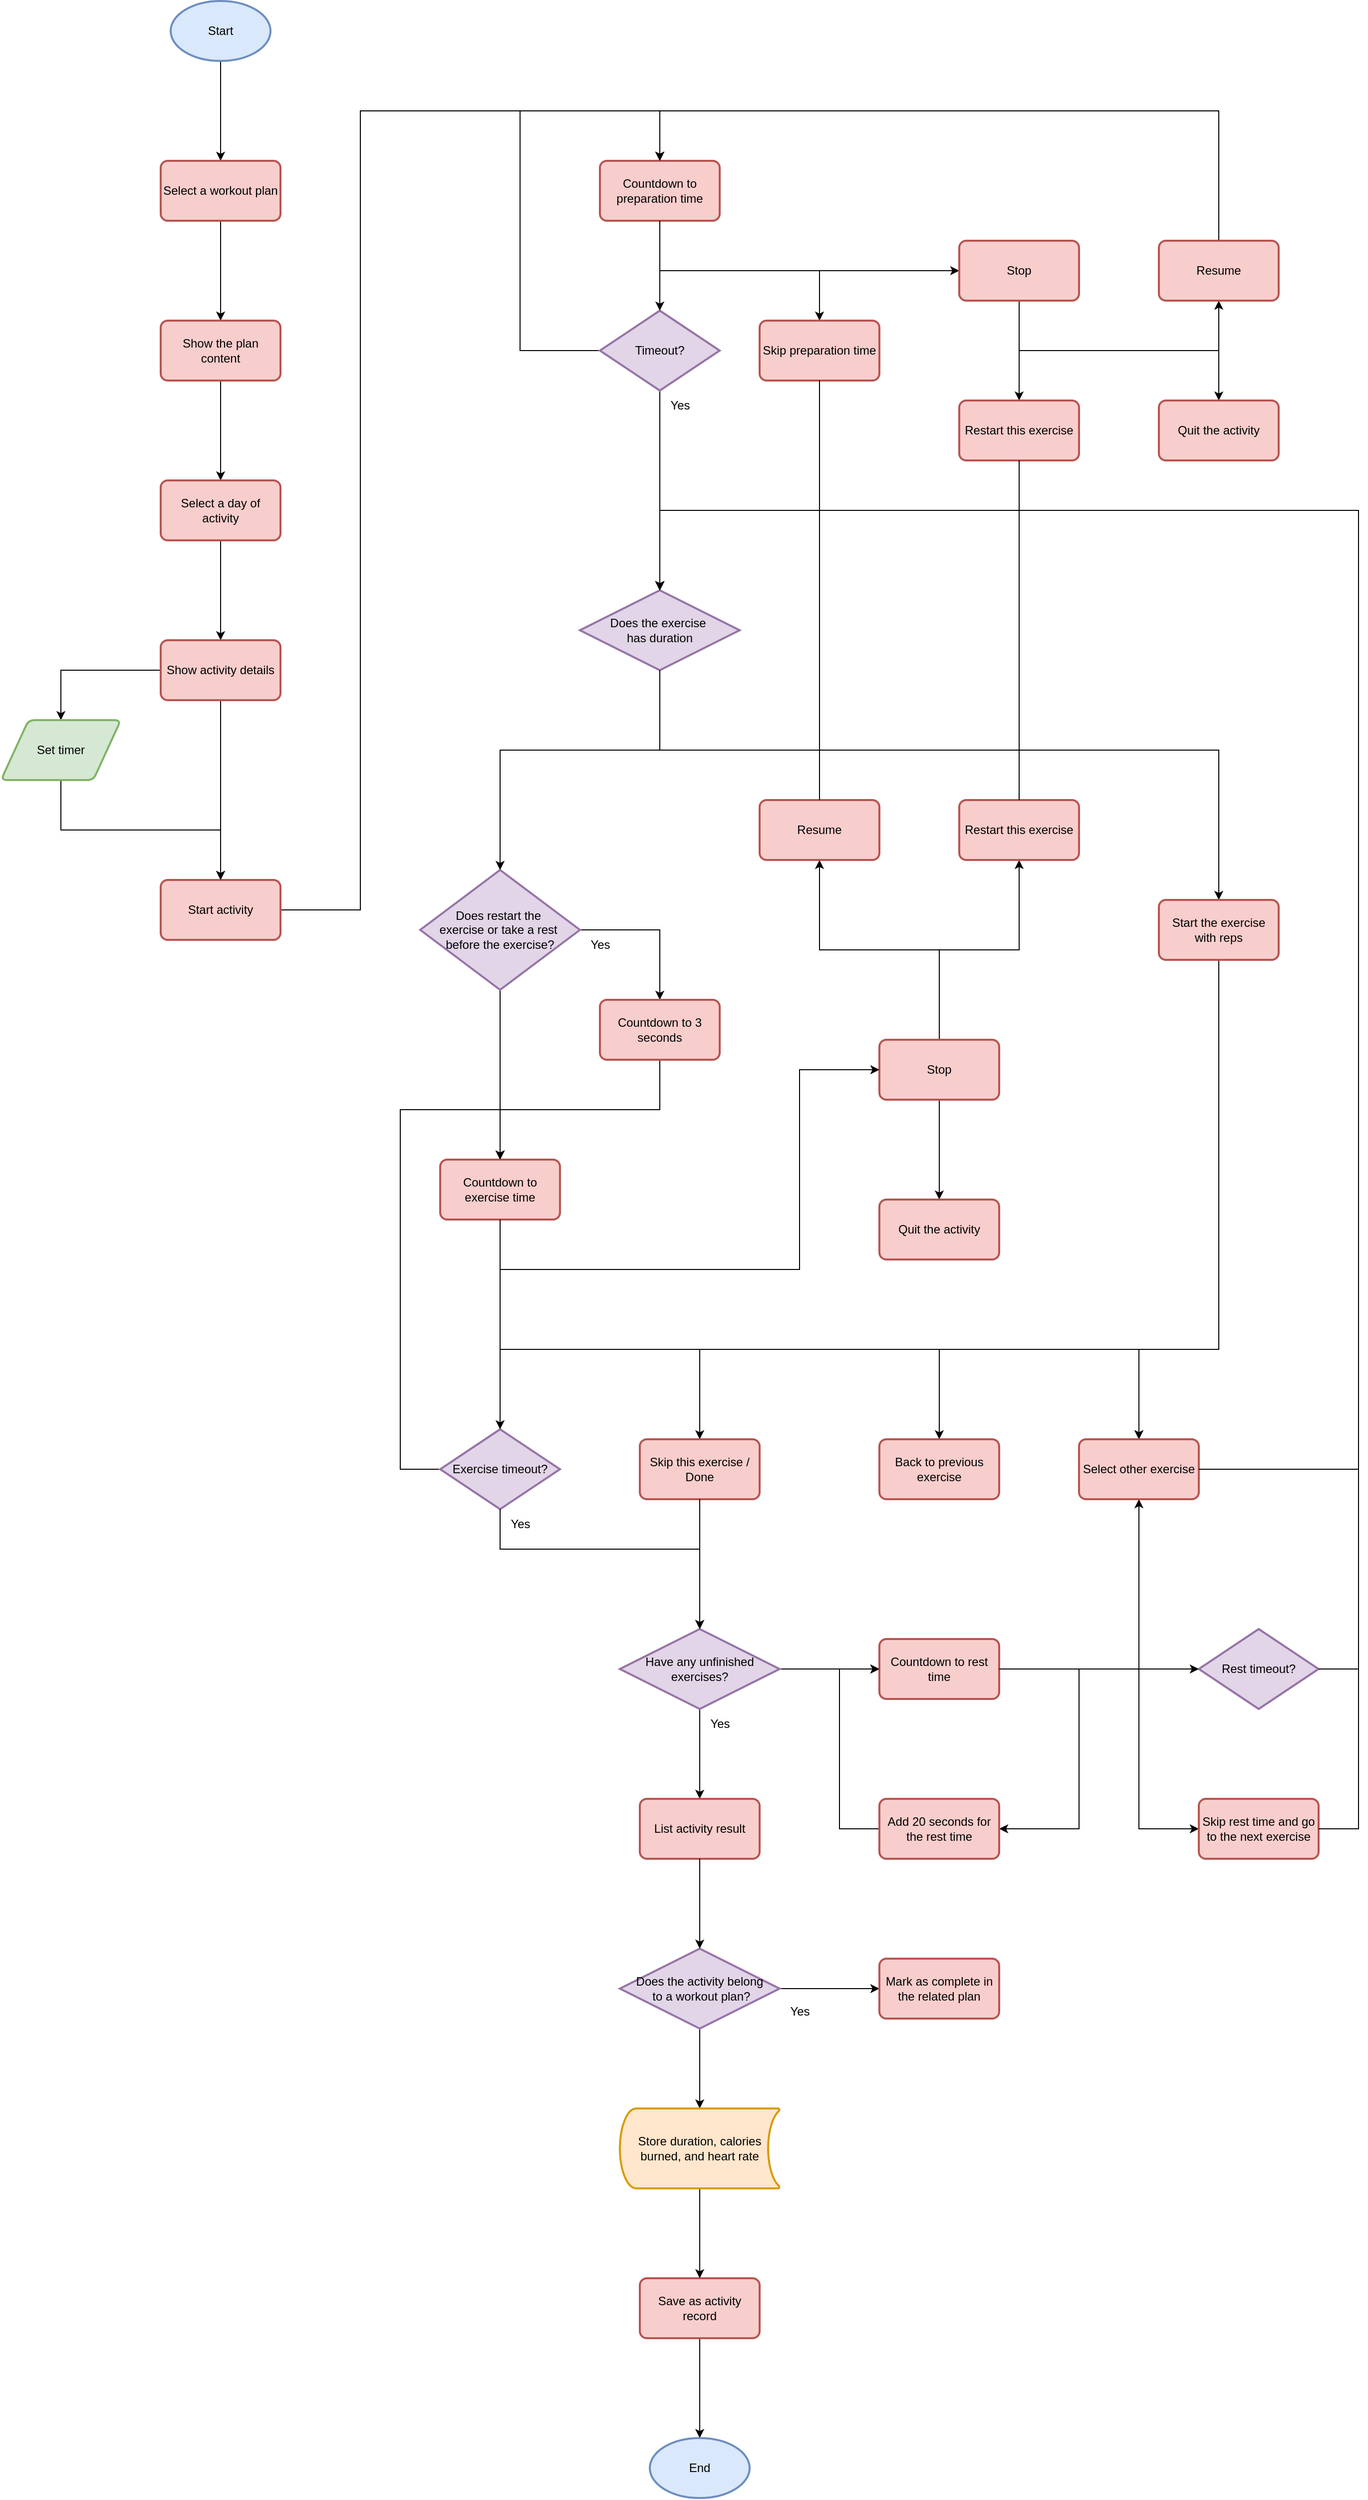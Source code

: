 <mxfile version="26.0.1">
  <diagram id="C5RBs43oDa-KdzZeNtuy" name="Page-1">
    <mxGraphModel dx="4123" dy="1143" grid="1" gridSize="10" guides="1" tooltips="1" connect="1" arrows="1" fold="1" page="0" pageScale="1" pageWidth="827" pageHeight="1169" math="0" shadow="0">
      <root>
        <mxCell id="WIyWlLk6GJQsqaUBKTNV-0" />
        <mxCell id="WIyWlLk6GJQsqaUBKTNV-1" parent="WIyWlLk6GJQsqaUBKTNV-0" />
        <mxCell id="zh9bbnJRR9H2DDXEDnUe-57" style="edgeStyle=orthogonalEdgeStyle;rounded=0;orthogonalLoop=1;jettySize=auto;html=1;entryX=0.5;entryY=0;entryDx=0;entryDy=0;" parent="WIyWlLk6GJQsqaUBKTNV-1" source="zh9bbnJRR9H2DDXEDnUe-1" target="zh9bbnJRR9H2DDXEDnUe-6" edge="1">
          <mxGeometry relative="1" as="geometry" />
        </mxCell>
        <mxCell id="zh9bbnJRR9H2DDXEDnUe-1" value="Start" style="strokeWidth=2;html=1;shape=mxgraph.flowchart.start_1;whiteSpace=wrap;fillColor=#dae8fc;strokeColor=#6c8ebf;" parent="WIyWlLk6GJQsqaUBKTNV-1" vertex="1">
          <mxGeometry x="-2270" y="-310" width="100" height="60" as="geometry" />
        </mxCell>
        <mxCell id="zh9bbnJRR9H2DDXEDnUe-58" style="edgeStyle=orthogonalEdgeStyle;rounded=0;orthogonalLoop=1;jettySize=auto;html=1;entryX=0.5;entryY=0;entryDx=0;entryDy=0;" parent="WIyWlLk6GJQsqaUBKTNV-1" source="zh9bbnJRR9H2DDXEDnUe-6" target="zh9bbnJRR9H2DDXEDnUe-7" edge="1">
          <mxGeometry relative="1" as="geometry" />
        </mxCell>
        <mxCell id="zh9bbnJRR9H2DDXEDnUe-6" value="Select a workout plan" style="rounded=1;whiteSpace=wrap;html=1;absoluteArcSize=1;arcSize=14;strokeWidth=2;fillColor=#f8cecc;strokeColor=#b85450;" parent="WIyWlLk6GJQsqaUBKTNV-1" vertex="1">
          <mxGeometry x="-2280" y="-150" width="120" height="60" as="geometry" />
        </mxCell>
        <mxCell id="zh9bbnJRR9H2DDXEDnUe-59" style="edgeStyle=orthogonalEdgeStyle;rounded=0;orthogonalLoop=1;jettySize=auto;html=1;entryX=0.5;entryY=0;entryDx=0;entryDy=0;" parent="WIyWlLk6GJQsqaUBKTNV-1" source="zh9bbnJRR9H2DDXEDnUe-7" target="zh9bbnJRR9H2DDXEDnUe-8" edge="1">
          <mxGeometry relative="1" as="geometry" />
        </mxCell>
        <mxCell id="zh9bbnJRR9H2DDXEDnUe-7" value="Show the plan content" style="rounded=1;whiteSpace=wrap;html=1;absoluteArcSize=1;arcSize=14;strokeWidth=2;fillColor=#f8cecc;strokeColor=#b85450;" parent="WIyWlLk6GJQsqaUBKTNV-1" vertex="1">
          <mxGeometry x="-2280" y="10" width="120" height="60" as="geometry" />
        </mxCell>
        <mxCell id="zh9bbnJRR9H2DDXEDnUe-60" style="edgeStyle=orthogonalEdgeStyle;rounded=0;orthogonalLoop=1;jettySize=auto;html=1;entryX=0.5;entryY=0;entryDx=0;entryDy=0;" parent="WIyWlLk6GJQsqaUBKTNV-1" source="zh9bbnJRR9H2DDXEDnUe-8" target="zh9bbnJRR9H2DDXEDnUe-12" edge="1">
          <mxGeometry relative="1" as="geometry" />
        </mxCell>
        <mxCell id="zh9bbnJRR9H2DDXEDnUe-8" value="Select a day of activity" style="rounded=1;whiteSpace=wrap;html=1;absoluteArcSize=1;arcSize=14;strokeWidth=2;fillColor=#f8cecc;strokeColor=#b85450;" parent="WIyWlLk6GJQsqaUBKTNV-1" vertex="1">
          <mxGeometry x="-2280" y="170" width="120" height="60" as="geometry" />
        </mxCell>
        <mxCell id="zh9bbnJRR9H2DDXEDnUe-63" style="edgeStyle=orthogonalEdgeStyle;rounded=0;orthogonalLoop=1;jettySize=auto;html=1;entryX=0.5;entryY=0;entryDx=0;entryDy=0;" parent="WIyWlLk6GJQsqaUBKTNV-1" source="zh9bbnJRR9H2DDXEDnUe-12" target="zh9bbnJRR9H2DDXEDnUe-15" edge="1">
          <mxGeometry relative="1" as="geometry" />
        </mxCell>
        <mxCell id="zh9bbnJRR9H2DDXEDnUe-64" style="edgeStyle=orthogonalEdgeStyle;rounded=0;orthogonalLoop=1;jettySize=auto;html=1;entryX=0.5;entryY=0;entryDx=0;entryDy=0;" parent="WIyWlLk6GJQsqaUBKTNV-1" source="zh9bbnJRR9H2DDXEDnUe-12" target="zh9bbnJRR9H2DDXEDnUe-17" edge="1">
          <mxGeometry relative="1" as="geometry" />
        </mxCell>
        <mxCell id="zh9bbnJRR9H2DDXEDnUe-12" value="Show activity details" style="rounded=1;whiteSpace=wrap;html=1;absoluteArcSize=1;arcSize=14;strokeWidth=2;fillColor=#f8cecc;strokeColor=#b85450;" parent="WIyWlLk6GJQsqaUBKTNV-1" vertex="1">
          <mxGeometry x="-2280" y="330" width="120" height="60" as="geometry" />
        </mxCell>
        <mxCell id="zh9bbnJRR9H2DDXEDnUe-125" style="edgeStyle=orthogonalEdgeStyle;rounded=0;orthogonalLoop=1;jettySize=auto;html=1;entryX=0.5;entryY=0;entryDx=0;entryDy=0;" parent="WIyWlLk6GJQsqaUBKTNV-1" source="zh9bbnJRR9H2DDXEDnUe-15" target="zh9bbnJRR9H2DDXEDnUe-16" edge="1">
          <mxGeometry relative="1" as="geometry">
            <Array as="points">
              <mxPoint x="-2080" y="600" />
              <mxPoint x="-2080" y="-200" />
              <mxPoint x="-1780" y="-200" />
            </Array>
          </mxGeometry>
        </mxCell>
        <mxCell id="zh9bbnJRR9H2DDXEDnUe-15" value="Start activity" style="rounded=1;whiteSpace=wrap;html=1;absoluteArcSize=1;arcSize=14;strokeWidth=2;fillColor=#f8cecc;strokeColor=#b85450;" parent="WIyWlLk6GJQsqaUBKTNV-1" vertex="1">
          <mxGeometry x="-2280" y="570" width="120" height="60" as="geometry" />
        </mxCell>
        <mxCell id="zh9bbnJRR9H2DDXEDnUe-50" style="edgeStyle=orthogonalEdgeStyle;rounded=0;orthogonalLoop=1;jettySize=auto;html=1;entryX=0.5;entryY=0;entryDx=0;entryDy=0;" parent="WIyWlLk6GJQsqaUBKTNV-1" source="zh9bbnJRR9H2DDXEDnUe-16" target="zh9bbnJRR9H2DDXEDnUe-21" edge="1">
          <mxGeometry relative="1" as="geometry">
            <Array as="points">
              <mxPoint x="-1780" y="-40" />
              <mxPoint x="-1620" y="-40" />
            </Array>
          </mxGeometry>
        </mxCell>
        <mxCell id="zh9bbnJRR9H2DDXEDnUe-119" style="edgeStyle=orthogonalEdgeStyle;rounded=0;orthogonalLoop=1;jettySize=auto;html=1;entryX=0;entryY=0.5;entryDx=0;entryDy=0;" parent="WIyWlLk6GJQsqaUBKTNV-1" source="zh9bbnJRR9H2DDXEDnUe-16" target="zh9bbnJRR9H2DDXEDnUe-115" edge="1">
          <mxGeometry relative="1" as="geometry">
            <Array as="points">
              <mxPoint x="-1780" y="-40" />
            </Array>
          </mxGeometry>
        </mxCell>
        <mxCell id="zh9bbnJRR9H2DDXEDnUe-16" value="Countdown to preparation time" style="rounded=1;whiteSpace=wrap;html=1;absoluteArcSize=1;arcSize=14;strokeWidth=2;fillColor=#f8cecc;strokeColor=#b85450;" parent="WIyWlLk6GJQsqaUBKTNV-1" vertex="1">
          <mxGeometry x="-1840" y="-150" width="120" height="60" as="geometry" />
        </mxCell>
        <mxCell id="zh9bbnJRR9H2DDXEDnUe-66" style="edgeStyle=orthogonalEdgeStyle;rounded=0;orthogonalLoop=1;jettySize=auto;html=1;entryX=0.5;entryY=0;entryDx=0;entryDy=0;" parent="WIyWlLk6GJQsqaUBKTNV-1" source="zh9bbnJRR9H2DDXEDnUe-17" target="zh9bbnJRR9H2DDXEDnUe-15" edge="1">
          <mxGeometry relative="1" as="geometry">
            <Array as="points">
              <mxPoint x="-2380" y="520" />
              <mxPoint x="-2220" y="520" />
            </Array>
          </mxGeometry>
        </mxCell>
        <mxCell id="zh9bbnJRR9H2DDXEDnUe-17" value="Set timer" style="shape=parallelogram;html=1;strokeWidth=2;perimeter=parallelogramPerimeter;whiteSpace=wrap;rounded=1;arcSize=12;size=0.23;fillColor=#d5e8d4;strokeColor=#82b366;" parent="WIyWlLk6GJQsqaUBKTNV-1" vertex="1">
          <mxGeometry x="-2440" y="410" width="120" height="60" as="geometry" />
        </mxCell>
        <mxCell id="zh9bbnJRR9H2DDXEDnUe-51" style="edgeStyle=orthogonalEdgeStyle;rounded=0;orthogonalLoop=1;jettySize=auto;html=1;entryX=0.5;entryY=0;entryDx=0;entryDy=0;entryPerimeter=0;" parent="WIyWlLk6GJQsqaUBKTNV-1" source="zh9bbnJRR9H2DDXEDnUe-18" target="zh9bbnJRR9H2DDXEDnUe-27" edge="1">
          <mxGeometry relative="1" as="geometry">
            <mxPoint x="-1780" y="170" as="targetPoint" />
          </mxGeometry>
        </mxCell>
        <mxCell id="zh9bbnJRR9H2DDXEDnUe-53" style="edgeStyle=orthogonalEdgeStyle;rounded=0;orthogonalLoop=1;jettySize=auto;html=1;entryX=0.5;entryY=0;entryDx=0;entryDy=0;" parent="WIyWlLk6GJQsqaUBKTNV-1" source="zh9bbnJRR9H2DDXEDnUe-18" target="zh9bbnJRR9H2DDXEDnUe-16" edge="1">
          <mxGeometry relative="1" as="geometry">
            <Array as="points">
              <mxPoint x="-1920" y="40" />
              <mxPoint x="-1920" y="-200" />
              <mxPoint x="-1780" y="-200" />
            </Array>
          </mxGeometry>
        </mxCell>
        <mxCell id="zh9bbnJRR9H2DDXEDnUe-18" value="Timeout?" style="strokeWidth=2;html=1;shape=mxgraph.flowchart.decision;whiteSpace=wrap;fillColor=#e1d5e7;strokeColor=#9673a6;" parent="WIyWlLk6GJQsqaUBKTNV-1" vertex="1">
          <mxGeometry x="-1840" width="120" height="80" as="geometry" />
        </mxCell>
        <mxCell id="zh9bbnJRR9H2DDXEDnUe-21" value="Skip preparation time" style="rounded=1;whiteSpace=wrap;html=1;absoluteArcSize=1;arcSize=14;strokeWidth=2;fillColor=#f8cecc;strokeColor=#b85450;" parent="WIyWlLk6GJQsqaUBKTNV-1" vertex="1">
          <mxGeometry x="-1680" y="10" width="120" height="60" as="geometry" />
        </mxCell>
        <mxCell id="zh9bbnJRR9H2DDXEDnUe-81" style="edgeStyle=orthogonalEdgeStyle;rounded=0;orthogonalLoop=1;jettySize=auto;html=1;entryX=0.5;entryY=0;entryDx=0;entryDy=0;" parent="WIyWlLk6GJQsqaUBKTNV-1" source="zh9bbnJRR9H2DDXEDnUe-23" target="zh9bbnJRR9H2DDXEDnUe-26" edge="1">
          <mxGeometry relative="1" as="geometry" />
        </mxCell>
        <mxCell id="zh9bbnJRR9H2DDXEDnUe-84" style="edgeStyle=orthogonalEdgeStyle;rounded=0;orthogonalLoop=1;jettySize=auto;html=1;entryX=0.5;entryY=1;entryDx=0;entryDy=0;" parent="WIyWlLk6GJQsqaUBKTNV-1" source="zh9bbnJRR9H2DDXEDnUe-23" target="zh9bbnJRR9H2DDXEDnUe-24" edge="1">
          <mxGeometry relative="1" as="geometry" />
        </mxCell>
        <mxCell id="zh9bbnJRR9H2DDXEDnUe-85" style="edgeStyle=orthogonalEdgeStyle;rounded=0;orthogonalLoop=1;jettySize=auto;html=1;entryX=0.5;entryY=1;entryDx=0;entryDy=0;" parent="WIyWlLk6GJQsqaUBKTNV-1" source="zh9bbnJRR9H2DDXEDnUe-23" target="zh9bbnJRR9H2DDXEDnUe-25" edge="1">
          <mxGeometry relative="1" as="geometry" />
        </mxCell>
        <mxCell id="zh9bbnJRR9H2DDXEDnUe-23" value="Stop" style="rounded=1;whiteSpace=wrap;html=1;absoluteArcSize=1;arcSize=14;strokeWidth=2;fillColor=#f8cecc;strokeColor=#b85450;" parent="WIyWlLk6GJQsqaUBKTNV-1" vertex="1">
          <mxGeometry x="-1560" y="730" width="120" height="60" as="geometry" />
        </mxCell>
        <mxCell id="zh9bbnJRR9H2DDXEDnUe-24" value="Resume" style="rounded=1;whiteSpace=wrap;html=1;absoluteArcSize=1;arcSize=14;strokeWidth=2;fillColor=#f8cecc;strokeColor=#b85450;" parent="WIyWlLk6GJQsqaUBKTNV-1" vertex="1">
          <mxGeometry x="-1680" y="490" width="120" height="60" as="geometry" />
        </mxCell>
        <mxCell id="zh9bbnJRR9H2DDXEDnUe-25" value="Restart this exercise" style="rounded=1;whiteSpace=wrap;html=1;absoluteArcSize=1;arcSize=14;strokeWidth=2;fillColor=#f8cecc;strokeColor=#b85450;" parent="WIyWlLk6GJQsqaUBKTNV-1" vertex="1">
          <mxGeometry x="-1480" y="490" width="120" height="60" as="geometry" />
        </mxCell>
        <mxCell id="zh9bbnJRR9H2DDXEDnUe-26" value="Quit the activity" style="rounded=1;whiteSpace=wrap;html=1;absoluteArcSize=1;arcSize=14;strokeWidth=2;fillColor=#f8cecc;strokeColor=#b85450;" parent="WIyWlLk6GJQsqaUBKTNV-1" vertex="1">
          <mxGeometry x="-1560" y="890" width="120" height="60" as="geometry" />
        </mxCell>
        <mxCell id="zh9bbnJRR9H2DDXEDnUe-86" style="edgeStyle=orthogonalEdgeStyle;rounded=0;orthogonalLoop=1;jettySize=auto;html=1;entryX=0.5;entryY=0;entryDx=0;entryDy=0;" parent="WIyWlLk6GJQsqaUBKTNV-1" source="zh9bbnJRR9H2DDXEDnUe-27" target="zh9bbnJRR9H2DDXEDnUe-48" edge="1">
          <mxGeometry relative="1" as="geometry">
            <Array as="points">
              <mxPoint x="-1780" y="440" />
              <mxPoint x="-1220" y="440" />
            </Array>
          </mxGeometry>
        </mxCell>
        <mxCell id="zh9bbnJRR9H2DDXEDnUe-27" value="Does the exercise&amp;nbsp;&lt;div&gt;has duration&lt;/div&gt;" style="strokeWidth=2;html=1;shape=mxgraph.flowchart.decision;whiteSpace=wrap;fillColor=#e1d5e7;strokeColor=#9673a6;" parent="WIyWlLk6GJQsqaUBKTNV-1" vertex="1">
          <mxGeometry x="-1860" y="280" width="160" height="80" as="geometry" />
        </mxCell>
        <mxCell id="zh9bbnJRR9H2DDXEDnUe-69" style="edgeStyle=orthogonalEdgeStyle;rounded=0;orthogonalLoop=1;jettySize=auto;html=1;entryX=0.5;entryY=0;entryDx=0;entryDy=0;" parent="WIyWlLk6GJQsqaUBKTNV-1" source="zh9bbnJRR9H2DDXEDnUe-29" target="zh9bbnJRR9H2DDXEDnUe-30" edge="1">
          <mxGeometry relative="1" as="geometry" />
        </mxCell>
        <mxCell id="zh9bbnJRR9H2DDXEDnUe-71" style="edgeStyle=orthogonalEdgeStyle;rounded=0;orthogonalLoop=1;jettySize=auto;html=1;entryX=0.5;entryY=0;entryDx=0;entryDy=0;" parent="WIyWlLk6GJQsqaUBKTNV-1" source="zh9bbnJRR9H2DDXEDnUe-29" target="zh9bbnJRR9H2DDXEDnUe-31" edge="1">
          <mxGeometry relative="1" as="geometry" />
        </mxCell>
        <mxCell id="zh9bbnJRR9H2DDXEDnUe-29" value="Does restart the&amp;nbsp;&lt;div&gt;exercise&amp;nbsp;&lt;span style=&quot;background-color: initial;&quot;&gt;or take a rest&amp;nbsp;&lt;/span&gt;&lt;div&gt;&lt;div&gt;before&amp;nbsp;&lt;span style=&quot;background-color: initial;&quot;&gt;the exercise?&lt;/span&gt;&lt;/div&gt;&lt;/div&gt;&lt;/div&gt;" style="strokeWidth=2;html=1;shape=mxgraph.flowchart.decision;whiteSpace=wrap;fillColor=#e1d5e7;strokeColor=#9673a6;" parent="WIyWlLk6GJQsqaUBKTNV-1" vertex="1">
          <mxGeometry x="-2020" y="560" width="160" height="120" as="geometry" />
        </mxCell>
        <mxCell id="zh9bbnJRR9H2DDXEDnUe-70" style="edgeStyle=orthogonalEdgeStyle;rounded=0;orthogonalLoop=1;jettySize=auto;html=1;entryX=0.5;entryY=0;entryDx=0;entryDy=0;" parent="WIyWlLk6GJQsqaUBKTNV-1" source="zh9bbnJRR9H2DDXEDnUe-30" target="zh9bbnJRR9H2DDXEDnUe-31" edge="1">
          <mxGeometry relative="1" as="geometry">
            <Array as="points">
              <mxPoint x="-1780" y="800" />
              <mxPoint x="-1940" y="800" />
            </Array>
          </mxGeometry>
        </mxCell>
        <mxCell id="zh9bbnJRR9H2DDXEDnUe-30" value="Countdown to 3 seconds" style="rounded=1;whiteSpace=wrap;html=1;absoluteArcSize=1;arcSize=14;strokeWidth=2;fillColor=#f8cecc;strokeColor=#b85450;" parent="WIyWlLk6GJQsqaUBKTNV-1" vertex="1">
          <mxGeometry x="-1840" y="690" width="120" height="60" as="geometry" />
        </mxCell>
        <mxCell id="zh9bbnJRR9H2DDXEDnUe-74" style="edgeStyle=orthogonalEdgeStyle;rounded=0;orthogonalLoop=1;jettySize=auto;html=1;entryX=0.5;entryY=0;entryDx=0;entryDy=0;" parent="WIyWlLk6GJQsqaUBKTNV-1" source="zh9bbnJRR9H2DDXEDnUe-31" target="zh9bbnJRR9H2DDXEDnUe-34" edge="1">
          <mxGeometry relative="1" as="geometry">
            <Array as="points">
              <mxPoint x="-1940" y="1040" />
              <mxPoint x="-1740" y="1040" />
            </Array>
          </mxGeometry>
        </mxCell>
        <mxCell id="zh9bbnJRR9H2DDXEDnUe-75" style="edgeStyle=orthogonalEdgeStyle;rounded=0;orthogonalLoop=1;jettySize=auto;html=1;entryX=0.5;entryY=0;entryDx=0;entryDy=0;" parent="WIyWlLk6GJQsqaUBKTNV-1" source="zh9bbnJRR9H2DDXEDnUe-31" target="zh9bbnJRR9H2DDXEDnUe-35" edge="1">
          <mxGeometry relative="1" as="geometry">
            <Array as="points">
              <mxPoint x="-1940" y="1040" />
              <mxPoint x="-1500" y="1040" />
            </Array>
          </mxGeometry>
        </mxCell>
        <mxCell id="zh9bbnJRR9H2DDXEDnUe-80" style="edgeStyle=orthogonalEdgeStyle;rounded=0;orthogonalLoop=1;jettySize=auto;html=1;entryX=0;entryY=0.5;entryDx=0;entryDy=0;" parent="WIyWlLk6GJQsqaUBKTNV-1" source="zh9bbnJRR9H2DDXEDnUe-31" target="zh9bbnJRR9H2DDXEDnUe-23" edge="1">
          <mxGeometry relative="1" as="geometry">
            <Array as="points">
              <mxPoint x="-1940" y="960" />
              <mxPoint x="-1640" y="960" />
              <mxPoint x="-1640" y="760" />
            </Array>
          </mxGeometry>
        </mxCell>
        <mxCell id="zh9bbnJRR9H2DDXEDnUe-88" style="edgeStyle=orthogonalEdgeStyle;rounded=0;orthogonalLoop=1;jettySize=auto;html=1;entryX=0.5;entryY=0;entryDx=0;entryDy=0;" parent="WIyWlLk6GJQsqaUBKTNV-1" source="zh9bbnJRR9H2DDXEDnUe-31" target="zh9bbnJRR9H2DDXEDnUe-87" edge="1">
          <mxGeometry relative="1" as="geometry">
            <Array as="points">
              <mxPoint x="-1940" y="1040" />
              <mxPoint x="-1300" y="1040" />
            </Array>
          </mxGeometry>
        </mxCell>
        <mxCell id="zh9bbnJRR9H2DDXEDnUe-31" value="Countdown to exercise time" style="rounded=1;whiteSpace=wrap;html=1;absoluteArcSize=1;arcSize=14;strokeWidth=2;fillColor=#f8cecc;strokeColor=#b85450;" parent="WIyWlLk6GJQsqaUBKTNV-1" vertex="1">
          <mxGeometry x="-2000" y="850" width="120" height="60" as="geometry" />
        </mxCell>
        <mxCell id="zh9bbnJRR9H2DDXEDnUe-76" style="edgeStyle=orthogonalEdgeStyle;rounded=0;orthogonalLoop=1;jettySize=auto;html=1;entryX=0.5;entryY=0;entryDx=0;entryDy=0;" parent="WIyWlLk6GJQsqaUBKTNV-1" source="zh9bbnJRR9H2DDXEDnUe-33" target="zh9bbnJRR9H2DDXEDnUe-31" edge="1">
          <mxGeometry relative="1" as="geometry">
            <Array as="points">
              <mxPoint x="-2040" y="1160" />
              <mxPoint x="-2040" y="800" />
              <mxPoint x="-1940" y="800" />
            </Array>
          </mxGeometry>
        </mxCell>
        <mxCell id="zh9bbnJRR9H2DDXEDnUe-33" value="Exercise timeout?" style="strokeWidth=2;html=1;shape=mxgraph.flowchart.decision;whiteSpace=wrap;fillColor=#e1d5e7;strokeColor=#9673a6;" parent="WIyWlLk6GJQsqaUBKTNV-1" vertex="1">
          <mxGeometry x="-2000" y="1120" width="120" height="80" as="geometry" />
        </mxCell>
        <mxCell id="zh9bbnJRR9H2DDXEDnUe-34" value="Skip this exercise / Done" style="rounded=1;whiteSpace=wrap;html=1;absoluteArcSize=1;arcSize=14;strokeWidth=2;fillColor=#f8cecc;strokeColor=#b85450;" parent="WIyWlLk6GJQsqaUBKTNV-1" vertex="1">
          <mxGeometry x="-1800" y="1130" width="120" height="60" as="geometry" />
        </mxCell>
        <mxCell id="zh9bbnJRR9H2DDXEDnUe-35" value="Back to previous exercise" style="rounded=1;whiteSpace=wrap;html=1;absoluteArcSize=1;arcSize=14;strokeWidth=2;fillColor=#f8cecc;strokeColor=#b85450;" parent="WIyWlLk6GJQsqaUBKTNV-1" vertex="1">
          <mxGeometry x="-1560" y="1130" width="120" height="60" as="geometry" />
        </mxCell>
        <mxCell id="zh9bbnJRR9H2DDXEDnUe-89" style="edgeStyle=orthogonalEdgeStyle;rounded=0;orthogonalLoop=1;jettySize=auto;html=1;entryX=0.5;entryY=0;entryDx=0;entryDy=0;" parent="WIyWlLk6GJQsqaUBKTNV-1" source="zh9bbnJRR9H2DDXEDnUe-36" target="zh9bbnJRR9H2DDXEDnUe-43" edge="1">
          <mxGeometry relative="1" as="geometry" />
        </mxCell>
        <mxCell id="zh9bbnJRR9H2DDXEDnUe-98" style="edgeStyle=orthogonalEdgeStyle;rounded=0;orthogonalLoop=1;jettySize=auto;html=1;entryX=0;entryY=0.5;entryDx=0;entryDy=0;" parent="WIyWlLk6GJQsqaUBKTNV-1" source="zh9bbnJRR9H2DDXEDnUe-36" target="zh9bbnJRR9H2DDXEDnUe-37" edge="1">
          <mxGeometry relative="1" as="geometry" />
        </mxCell>
        <mxCell id="zh9bbnJRR9H2DDXEDnUe-36" value="Have any&amp;nbsp;&lt;span style=&quot;background-color: initial;&quot;&gt;unfinished exercises?&lt;/span&gt;" style="strokeWidth=2;html=1;shape=mxgraph.flowchart.decision;whiteSpace=wrap;fillColor=#e1d5e7;strokeColor=#9673a6;" parent="WIyWlLk6GJQsqaUBKTNV-1" vertex="1">
          <mxGeometry x="-1820" y="1320" width="160" height="80" as="geometry" />
        </mxCell>
        <mxCell id="zh9bbnJRR9H2DDXEDnUe-99" style="edgeStyle=orthogonalEdgeStyle;rounded=0;orthogonalLoop=1;jettySize=auto;html=1;entryX=1;entryY=0.5;entryDx=0;entryDy=0;" parent="WIyWlLk6GJQsqaUBKTNV-1" source="zh9bbnJRR9H2DDXEDnUe-37" target="zh9bbnJRR9H2DDXEDnUe-41" edge="1">
          <mxGeometry relative="1" as="geometry">
            <Array as="points">
              <mxPoint x="-1360" y="1360" />
              <mxPoint x="-1360" y="1520" />
            </Array>
          </mxGeometry>
        </mxCell>
        <mxCell id="zh9bbnJRR9H2DDXEDnUe-101" style="edgeStyle=orthogonalEdgeStyle;rounded=0;orthogonalLoop=1;jettySize=auto;html=1;entryX=0.5;entryY=1;entryDx=0;entryDy=0;" parent="WIyWlLk6GJQsqaUBKTNV-1" source="zh9bbnJRR9H2DDXEDnUe-37" target="zh9bbnJRR9H2DDXEDnUe-87" edge="1">
          <mxGeometry relative="1" as="geometry" />
        </mxCell>
        <mxCell id="zh9bbnJRR9H2DDXEDnUe-103" style="edgeStyle=orthogonalEdgeStyle;rounded=0;orthogonalLoop=1;jettySize=auto;html=1;entryX=0;entryY=0.5;entryDx=0;entryDy=0;" parent="WIyWlLk6GJQsqaUBKTNV-1" source="zh9bbnJRR9H2DDXEDnUe-37" target="zh9bbnJRR9H2DDXEDnUe-40" edge="1">
          <mxGeometry relative="1" as="geometry">
            <Array as="points">
              <mxPoint x="-1300" y="1360" />
              <mxPoint x="-1300" y="1520" />
            </Array>
          </mxGeometry>
        </mxCell>
        <mxCell id="zh9bbnJRR9H2DDXEDnUe-37" value="Countdown to rest time" style="rounded=1;whiteSpace=wrap;html=1;absoluteArcSize=1;arcSize=14;strokeWidth=2;fillColor=#f8cecc;strokeColor=#b85450;" parent="WIyWlLk6GJQsqaUBKTNV-1" vertex="1">
          <mxGeometry x="-1560" y="1330" width="120" height="60" as="geometry" />
        </mxCell>
        <mxCell id="zh9bbnJRR9H2DDXEDnUe-39" value="Rest timeout?" style="strokeWidth=2;html=1;shape=mxgraph.flowchart.decision;whiteSpace=wrap;fillColor=#e1d5e7;strokeColor=#9673a6;" parent="WIyWlLk6GJQsqaUBKTNV-1" vertex="1">
          <mxGeometry x="-1240" y="1320" width="120" height="80" as="geometry" />
        </mxCell>
        <mxCell id="zh9bbnJRR9H2DDXEDnUe-40" value="Skip rest time and go to the next exercise" style="rounded=1;whiteSpace=wrap;html=1;absoluteArcSize=1;arcSize=14;strokeWidth=2;fillColor=#f8cecc;strokeColor=#b85450;" parent="WIyWlLk6GJQsqaUBKTNV-1" vertex="1">
          <mxGeometry x="-1240" y="1490" width="120" height="60" as="geometry" />
        </mxCell>
        <mxCell id="zh9bbnJRR9H2DDXEDnUe-100" style="edgeStyle=orthogonalEdgeStyle;rounded=0;orthogonalLoop=1;jettySize=auto;html=1;entryX=0;entryY=0.5;entryDx=0;entryDy=0;" parent="WIyWlLk6GJQsqaUBKTNV-1" source="zh9bbnJRR9H2DDXEDnUe-41" target="zh9bbnJRR9H2DDXEDnUe-37" edge="1">
          <mxGeometry relative="1" as="geometry">
            <Array as="points">
              <mxPoint x="-1600" y="1520" />
              <mxPoint x="-1600" y="1360" />
            </Array>
          </mxGeometry>
        </mxCell>
        <mxCell id="zh9bbnJRR9H2DDXEDnUe-41" value="Add 20 seconds for the rest time" style="rounded=1;whiteSpace=wrap;html=1;absoluteArcSize=1;arcSize=14;strokeWidth=2;fillColor=#f8cecc;strokeColor=#b85450;" parent="WIyWlLk6GJQsqaUBKTNV-1" vertex="1">
          <mxGeometry x="-1560" y="1490" width="120" height="60" as="geometry" />
        </mxCell>
        <mxCell id="zh9bbnJRR9H2DDXEDnUe-43" value="List activity result" style="rounded=1;whiteSpace=wrap;html=1;absoluteArcSize=1;arcSize=14;strokeWidth=2;fillColor=#f8cecc;strokeColor=#b85450;" parent="WIyWlLk6GJQsqaUBKTNV-1" vertex="1">
          <mxGeometry x="-1800" y="1490" width="120" height="60" as="geometry" />
        </mxCell>
        <mxCell id="h-e-eT71iVXlzsACPXSz-6" value="" style="edgeStyle=orthogonalEdgeStyle;rounded=0;orthogonalLoop=1;jettySize=auto;html=1;" edge="1" parent="WIyWlLk6GJQsqaUBKTNV-1" source="zh9bbnJRR9H2DDXEDnUe-44" target="MbzBuFXGt3u_Pb7-nrwH-0">
          <mxGeometry relative="1" as="geometry" />
        </mxCell>
        <mxCell id="zh9bbnJRR9H2DDXEDnUe-44" value="Save as activity record" style="rounded=1;whiteSpace=wrap;html=1;absoluteArcSize=1;arcSize=14;strokeWidth=2;fillColor=#f8cecc;strokeColor=#b85450;" parent="WIyWlLk6GJQsqaUBKTNV-1" vertex="1">
          <mxGeometry x="-1800" y="1970" width="120" height="60" as="geometry" />
        </mxCell>
        <mxCell id="zh9bbnJRR9H2DDXEDnUe-92" style="edgeStyle=orthogonalEdgeStyle;rounded=0;orthogonalLoop=1;jettySize=auto;html=1;entryX=0.5;entryY=0;entryDx=0;entryDy=0;" parent="WIyWlLk6GJQsqaUBKTNV-1" source="zh9bbnJRR9H2DDXEDnUe-48" target="zh9bbnJRR9H2DDXEDnUe-87" edge="1">
          <mxGeometry relative="1" as="geometry">
            <Array as="points">
              <mxPoint x="-1220" y="1040" />
              <mxPoint x="-1300" y="1040" />
            </Array>
          </mxGeometry>
        </mxCell>
        <mxCell id="zh9bbnJRR9H2DDXEDnUe-48" value="Start the exercise with reps" style="rounded=1;whiteSpace=wrap;html=1;absoluteArcSize=1;arcSize=14;strokeWidth=2;fillColor=#f8cecc;strokeColor=#b85450;" parent="WIyWlLk6GJQsqaUBKTNV-1" vertex="1">
          <mxGeometry x="-1280" y="590" width="120" height="60" as="geometry" />
        </mxCell>
        <mxCell id="zh9bbnJRR9H2DDXEDnUe-49" style="edgeStyle=orthogonalEdgeStyle;rounded=0;orthogonalLoop=1;jettySize=auto;html=1;entryX=0.5;entryY=0;entryDx=0;entryDy=0;entryPerimeter=0;" parent="WIyWlLk6GJQsqaUBKTNV-1" source="zh9bbnJRR9H2DDXEDnUe-16" target="zh9bbnJRR9H2DDXEDnUe-18" edge="1">
          <mxGeometry relative="1" as="geometry" />
        </mxCell>
        <mxCell id="zh9bbnJRR9H2DDXEDnUe-54" value="Yes" style="text;html=1;align=center;verticalAlign=middle;resizable=0;points=[];autosize=1;strokeColor=none;fillColor=none;" parent="WIyWlLk6GJQsqaUBKTNV-1" vertex="1">
          <mxGeometry x="-1780" y="80" width="40" height="30" as="geometry" />
        </mxCell>
        <mxCell id="zh9bbnJRR9H2DDXEDnUe-56" style="edgeStyle=orthogonalEdgeStyle;rounded=0;orthogonalLoop=1;jettySize=auto;html=1;entryX=0.5;entryY=0;entryDx=0;entryDy=0;entryPerimeter=0;" parent="WIyWlLk6GJQsqaUBKTNV-1" source="zh9bbnJRR9H2DDXEDnUe-21" target="zh9bbnJRR9H2DDXEDnUe-27" edge="1">
          <mxGeometry relative="1" as="geometry">
            <Array as="points">
              <mxPoint x="-1620" y="200" />
              <mxPoint x="-1780" y="200" />
            </Array>
          </mxGeometry>
        </mxCell>
        <mxCell id="zh9bbnJRR9H2DDXEDnUe-67" style="edgeStyle=orthogonalEdgeStyle;rounded=0;orthogonalLoop=1;jettySize=auto;html=1;entryX=0.5;entryY=0;entryDx=0;entryDy=0;entryPerimeter=0;exitX=0.5;exitY=1;exitDx=0;exitDy=0;exitPerimeter=0;" parent="WIyWlLk6GJQsqaUBKTNV-1" source="zh9bbnJRR9H2DDXEDnUe-27" target="zh9bbnJRR9H2DDXEDnUe-29" edge="1">
          <mxGeometry relative="1" as="geometry">
            <Array as="points">
              <mxPoint x="-1780" y="440" />
              <mxPoint x="-1940" y="440" />
            </Array>
          </mxGeometry>
        </mxCell>
        <mxCell id="zh9bbnJRR9H2DDXEDnUe-72" value="Yes" style="text;html=1;align=center;verticalAlign=middle;resizable=0;points=[];autosize=1;strokeColor=none;fillColor=none;" parent="WIyWlLk6GJQsqaUBKTNV-1" vertex="1">
          <mxGeometry x="-1860" y="620" width="40" height="30" as="geometry" />
        </mxCell>
        <mxCell id="zh9bbnJRR9H2DDXEDnUe-73" style="edgeStyle=orthogonalEdgeStyle;rounded=0;orthogonalLoop=1;jettySize=auto;html=1;entryX=0.5;entryY=0;entryDx=0;entryDy=0;entryPerimeter=0;" parent="WIyWlLk6GJQsqaUBKTNV-1" source="zh9bbnJRR9H2DDXEDnUe-31" target="zh9bbnJRR9H2DDXEDnUe-33" edge="1">
          <mxGeometry relative="1" as="geometry" />
        </mxCell>
        <mxCell id="zh9bbnJRR9H2DDXEDnUe-77" style="edgeStyle=orthogonalEdgeStyle;rounded=0;orthogonalLoop=1;jettySize=auto;html=1;entryX=0.5;entryY=0;entryDx=0;entryDy=0;entryPerimeter=0;" parent="WIyWlLk6GJQsqaUBKTNV-1" source="zh9bbnJRR9H2DDXEDnUe-33" target="zh9bbnJRR9H2DDXEDnUe-36" edge="1">
          <mxGeometry relative="1" as="geometry">
            <Array as="points">
              <mxPoint x="-1940" y="1240" />
              <mxPoint x="-1740" y="1240" />
            </Array>
          </mxGeometry>
        </mxCell>
        <mxCell id="zh9bbnJRR9H2DDXEDnUe-78" value="Yes" style="text;html=1;align=center;verticalAlign=middle;resizable=0;points=[];autosize=1;strokeColor=none;fillColor=none;" parent="WIyWlLk6GJQsqaUBKTNV-1" vertex="1">
          <mxGeometry x="-1940" y="1200" width="40" height="30" as="geometry" />
        </mxCell>
        <mxCell id="zh9bbnJRR9H2DDXEDnUe-79" style="edgeStyle=orthogonalEdgeStyle;rounded=0;orthogonalLoop=1;jettySize=auto;html=1;entryX=0.5;entryY=0;entryDx=0;entryDy=0;entryPerimeter=0;" parent="WIyWlLk6GJQsqaUBKTNV-1" source="zh9bbnJRR9H2DDXEDnUe-34" target="zh9bbnJRR9H2DDXEDnUe-36" edge="1">
          <mxGeometry relative="1" as="geometry" />
        </mxCell>
        <mxCell id="zh9bbnJRR9H2DDXEDnUe-82" style="edgeStyle=orthogonalEdgeStyle;rounded=0;orthogonalLoop=1;jettySize=auto;html=1;entryX=0.5;entryY=0;entryDx=0;entryDy=0;entryPerimeter=0;exitX=0.5;exitY=0;exitDx=0;exitDy=0;" parent="WIyWlLk6GJQsqaUBKTNV-1" source="zh9bbnJRR9H2DDXEDnUe-24" target="zh9bbnJRR9H2DDXEDnUe-27" edge="1">
          <mxGeometry relative="1" as="geometry">
            <Array as="points">
              <mxPoint x="-1620" y="200" />
              <mxPoint x="-1780" y="200" />
            </Array>
          </mxGeometry>
        </mxCell>
        <mxCell id="zh9bbnJRR9H2DDXEDnUe-83" style="edgeStyle=orthogonalEdgeStyle;rounded=0;orthogonalLoop=1;jettySize=auto;html=1;entryX=0.5;entryY=0;entryDx=0;entryDy=0;entryPerimeter=0;" parent="WIyWlLk6GJQsqaUBKTNV-1" source="zh9bbnJRR9H2DDXEDnUe-25" target="zh9bbnJRR9H2DDXEDnUe-27" edge="1">
          <mxGeometry relative="1" as="geometry">
            <Array as="points">
              <mxPoint x="-1420" y="200" />
              <mxPoint x="-1780" y="200" />
            </Array>
          </mxGeometry>
        </mxCell>
        <mxCell id="zh9bbnJRR9H2DDXEDnUe-87" value="Select other exercise" style="rounded=1;whiteSpace=wrap;html=1;absoluteArcSize=1;arcSize=14;strokeWidth=2;fillColor=#f8cecc;strokeColor=#b85450;" parent="WIyWlLk6GJQsqaUBKTNV-1" vertex="1">
          <mxGeometry x="-1360" y="1130" width="120" height="60" as="geometry" />
        </mxCell>
        <mxCell id="zh9bbnJRR9H2DDXEDnUe-90" value="Yes" style="text;html=1;align=center;verticalAlign=middle;resizable=0;points=[];autosize=1;strokeColor=none;fillColor=none;" parent="WIyWlLk6GJQsqaUBKTNV-1" vertex="1">
          <mxGeometry x="-1740" y="1400" width="40" height="30" as="geometry" />
        </mxCell>
        <mxCell id="zh9bbnJRR9H2DDXEDnUe-102" style="edgeStyle=orthogonalEdgeStyle;rounded=0;orthogonalLoop=1;jettySize=auto;html=1;entryX=0;entryY=0.5;entryDx=0;entryDy=0;entryPerimeter=0;" parent="WIyWlLk6GJQsqaUBKTNV-1" source="zh9bbnJRR9H2DDXEDnUe-37" target="zh9bbnJRR9H2DDXEDnUe-39" edge="1">
          <mxGeometry relative="1" as="geometry" />
        </mxCell>
        <mxCell id="zh9bbnJRR9H2DDXEDnUe-104" style="edgeStyle=orthogonalEdgeStyle;rounded=0;orthogonalLoop=1;jettySize=auto;html=1;entryX=0.5;entryY=0;entryDx=0;entryDy=0;entryPerimeter=0;exitX=1;exitY=0.5;exitDx=0;exitDy=0;exitPerimeter=0;" parent="WIyWlLk6GJQsqaUBKTNV-1" source="zh9bbnJRR9H2DDXEDnUe-39" target="zh9bbnJRR9H2DDXEDnUe-27" edge="1">
          <mxGeometry relative="1" as="geometry">
            <Array as="points">
              <mxPoint x="-1080" y="1360" />
              <mxPoint x="-1080" y="200" />
              <mxPoint x="-1780" y="200" />
            </Array>
          </mxGeometry>
        </mxCell>
        <mxCell id="zh9bbnJRR9H2DDXEDnUe-105" style="edgeStyle=orthogonalEdgeStyle;rounded=0;orthogonalLoop=1;jettySize=auto;html=1;entryX=0.5;entryY=0;entryDx=0;entryDy=0;entryPerimeter=0;" parent="WIyWlLk6GJQsqaUBKTNV-1" source="zh9bbnJRR9H2DDXEDnUe-40" target="zh9bbnJRR9H2DDXEDnUe-27" edge="1">
          <mxGeometry relative="1" as="geometry">
            <Array as="points">
              <mxPoint x="-1080" y="1520" />
              <mxPoint x="-1080" y="200" />
              <mxPoint x="-1780" y="200" />
            </Array>
          </mxGeometry>
        </mxCell>
        <mxCell id="zh9bbnJRR9H2DDXEDnUe-106" style="edgeStyle=orthogonalEdgeStyle;rounded=0;orthogonalLoop=1;jettySize=auto;html=1;entryX=0.5;entryY=0;entryDx=0;entryDy=0;entryPerimeter=0;" parent="WIyWlLk6GJQsqaUBKTNV-1" source="zh9bbnJRR9H2DDXEDnUe-87" target="zh9bbnJRR9H2DDXEDnUe-27" edge="1">
          <mxGeometry relative="1" as="geometry">
            <Array as="points">
              <mxPoint x="-1080" y="1160" />
              <mxPoint x="-1080" y="200" />
              <mxPoint x="-1780" y="200" />
            </Array>
          </mxGeometry>
        </mxCell>
        <mxCell id="zh9bbnJRR9H2DDXEDnUe-111" style="edgeStyle=orthogonalEdgeStyle;rounded=0;orthogonalLoop=1;jettySize=auto;html=1;entryX=0;entryY=0.5;entryDx=0;entryDy=0;" parent="WIyWlLk6GJQsqaUBKTNV-1" source="zh9bbnJRR9H2DDXEDnUe-108" target="zh9bbnJRR9H2DDXEDnUe-109" edge="1">
          <mxGeometry relative="1" as="geometry" />
        </mxCell>
        <mxCell id="h-e-eT71iVXlzsACPXSz-4" value="" style="edgeStyle=orthogonalEdgeStyle;rounded=0;orthogonalLoop=1;jettySize=auto;html=1;" edge="1" parent="WIyWlLk6GJQsqaUBKTNV-1" source="zh9bbnJRR9H2DDXEDnUe-108" target="h-e-eT71iVXlzsACPXSz-3">
          <mxGeometry relative="1" as="geometry" />
        </mxCell>
        <mxCell id="zh9bbnJRR9H2DDXEDnUe-108" value="Does the activity&amp;nbsp;&lt;span style=&quot;background-color: initial;&quot;&gt;belong&lt;/span&gt;&lt;div&gt;&lt;span style=&quot;background-color: initial;&quot;&gt;&amp;nbsp;to a workout plan?&lt;/span&gt;&lt;/div&gt;" style="strokeWidth=2;html=1;shape=mxgraph.flowchart.decision;whiteSpace=wrap;fillColor=#e1d5e7;strokeColor=#9673a6;" parent="WIyWlLk6GJQsqaUBKTNV-1" vertex="1">
          <mxGeometry x="-1820" y="1640" width="160" height="80" as="geometry" />
        </mxCell>
        <mxCell id="zh9bbnJRR9H2DDXEDnUe-109" value="Mark as complete in the related plan" style="rounded=1;whiteSpace=wrap;html=1;absoluteArcSize=1;arcSize=14;strokeWidth=2;fillColor=#f8cecc;strokeColor=#b85450;" parent="WIyWlLk6GJQsqaUBKTNV-1" vertex="1">
          <mxGeometry x="-1560" y="1650" width="120" height="60" as="geometry" />
        </mxCell>
        <mxCell id="zh9bbnJRR9H2DDXEDnUe-110" style="edgeStyle=orthogonalEdgeStyle;rounded=0;orthogonalLoop=1;jettySize=auto;html=1;entryX=0.5;entryY=0;entryDx=0;entryDy=0;entryPerimeter=0;" parent="WIyWlLk6GJQsqaUBKTNV-1" source="zh9bbnJRR9H2DDXEDnUe-43" target="zh9bbnJRR9H2DDXEDnUe-108" edge="1">
          <mxGeometry relative="1" as="geometry" />
        </mxCell>
        <mxCell id="zh9bbnJRR9H2DDXEDnUe-112" value="Yes" style="text;html=1;align=center;verticalAlign=middle;resizable=0;points=[];autosize=1;strokeColor=none;fillColor=none;" parent="WIyWlLk6GJQsqaUBKTNV-1" vertex="1">
          <mxGeometry x="-1660" y="1688" width="40" height="30" as="geometry" />
        </mxCell>
        <mxCell id="zh9bbnJRR9H2DDXEDnUe-120" style="edgeStyle=orthogonalEdgeStyle;rounded=0;orthogonalLoop=1;jettySize=auto;html=1;entryX=0.5;entryY=0;entryDx=0;entryDy=0;" parent="WIyWlLk6GJQsqaUBKTNV-1" source="zh9bbnJRR9H2DDXEDnUe-115" target="zh9bbnJRR9H2DDXEDnUe-117" edge="1">
          <mxGeometry relative="1" as="geometry" />
        </mxCell>
        <mxCell id="zh9bbnJRR9H2DDXEDnUe-122" style="edgeStyle=orthogonalEdgeStyle;rounded=0;orthogonalLoop=1;jettySize=auto;html=1;entryX=0.5;entryY=0;entryDx=0;entryDy=0;" parent="WIyWlLk6GJQsqaUBKTNV-1" source="zh9bbnJRR9H2DDXEDnUe-115" target="zh9bbnJRR9H2DDXEDnUe-118" edge="1">
          <mxGeometry relative="1" as="geometry">
            <Array as="points">
              <mxPoint x="-1420" y="40" />
              <mxPoint x="-1220" y="40" />
            </Array>
          </mxGeometry>
        </mxCell>
        <mxCell id="zh9bbnJRR9H2DDXEDnUe-123" style="edgeStyle=orthogonalEdgeStyle;rounded=0;orthogonalLoop=1;jettySize=auto;html=1;entryX=0.5;entryY=1;entryDx=0;entryDy=0;" parent="WIyWlLk6GJQsqaUBKTNV-1" source="zh9bbnJRR9H2DDXEDnUe-115" target="zh9bbnJRR9H2DDXEDnUe-116" edge="1">
          <mxGeometry relative="1" as="geometry">
            <Array as="points">
              <mxPoint x="-1420" y="40" />
              <mxPoint x="-1220" y="40" />
            </Array>
          </mxGeometry>
        </mxCell>
        <mxCell id="zh9bbnJRR9H2DDXEDnUe-115" value="Stop" style="rounded=1;whiteSpace=wrap;html=1;absoluteArcSize=1;arcSize=14;strokeWidth=2;fillColor=#f8cecc;strokeColor=#b85450;" parent="WIyWlLk6GJQsqaUBKTNV-1" vertex="1">
          <mxGeometry x="-1480" y="-70" width="120" height="60" as="geometry" />
        </mxCell>
        <mxCell id="zh9bbnJRR9H2DDXEDnUe-124" style="edgeStyle=orthogonalEdgeStyle;rounded=0;orthogonalLoop=1;jettySize=auto;html=1;entryX=0.5;entryY=0;entryDx=0;entryDy=0;" parent="WIyWlLk6GJQsqaUBKTNV-1" source="zh9bbnJRR9H2DDXEDnUe-116" target="zh9bbnJRR9H2DDXEDnUe-16" edge="1">
          <mxGeometry relative="1" as="geometry">
            <Array as="points">
              <mxPoint x="-1220" y="-200" />
              <mxPoint x="-1780" y="-200" />
            </Array>
          </mxGeometry>
        </mxCell>
        <mxCell id="zh9bbnJRR9H2DDXEDnUe-116" value="Resume" style="rounded=1;whiteSpace=wrap;html=1;absoluteArcSize=1;arcSize=14;strokeWidth=2;fillColor=#f8cecc;strokeColor=#b85450;" parent="WIyWlLk6GJQsqaUBKTNV-1" vertex="1">
          <mxGeometry x="-1280" y="-70" width="120" height="60" as="geometry" />
        </mxCell>
        <mxCell id="zh9bbnJRR9H2DDXEDnUe-117" value="Restart this exercise" style="rounded=1;whiteSpace=wrap;html=1;absoluteArcSize=1;arcSize=14;strokeWidth=2;fillColor=#f8cecc;strokeColor=#b85450;" parent="WIyWlLk6GJQsqaUBKTNV-1" vertex="1">
          <mxGeometry x="-1480" y="90" width="120" height="60" as="geometry" />
        </mxCell>
        <mxCell id="zh9bbnJRR9H2DDXEDnUe-118" value="Quit the activity" style="rounded=1;whiteSpace=wrap;html=1;absoluteArcSize=1;arcSize=14;strokeWidth=2;fillColor=#f8cecc;strokeColor=#b85450;" parent="WIyWlLk6GJQsqaUBKTNV-1" vertex="1">
          <mxGeometry x="-1280" y="90" width="120" height="60" as="geometry" />
        </mxCell>
        <mxCell id="zh9bbnJRR9H2DDXEDnUe-121" style="edgeStyle=orthogonalEdgeStyle;rounded=0;orthogonalLoop=1;jettySize=auto;html=1;entryX=0.5;entryY=0;entryDx=0;entryDy=0;entryPerimeter=0;" parent="WIyWlLk6GJQsqaUBKTNV-1" source="zh9bbnJRR9H2DDXEDnUe-117" target="zh9bbnJRR9H2DDXEDnUe-27" edge="1">
          <mxGeometry relative="1" as="geometry">
            <Array as="points">
              <mxPoint x="-1420" y="200" />
              <mxPoint x="-1780" y="200" />
            </Array>
          </mxGeometry>
        </mxCell>
        <mxCell id="MbzBuFXGt3u_Pb7-nrwH-0" value="End" style="strokeWidth=2;html=1;shape=mxgraph.flowchart.start_1;whiteSpace=wrap;fillColor=#dae8fc;strokeColor=#6c8ebf;" parent="WIyWlLk6GJQsqaUBKTNV-1" vertex="1">
          <mxGeometry x="-1790" y="2130" width="100" height="60" as="geometry" />
        </mxCell>
        <mxCell id="h-e-eT71iVXlzsACPXSz-5" value="" style="edgeStyle=orthogonalEdgeStyle;rounded=0;orthogonalLoop=1;jettySize=auto;html=1;" edge="1" parent="WIyWlLk6GJQsqaUBKTNV-1" source="h-e-eT71iVXlzsACPXSz-3" target="zh9bbnJRR9H2DDXEDnUe-44">
          <mxGeometry relative="1" as="geometry" />
        </mxCell>
        <mxCell id="h-e-eT71iVXlzsACPXSz-3" value="Store duration, calories burned, and heart rate" style="strokeWidth=2;html=1;shape=mxgraph.flowchart.stored_data;whiteSpace=wrap;fillColor=#ffe6cc;strokeColor=#d79b00;" vertex="1" parent="WIyWlLk6GJQsqaUBKTNV-1">
          <mxGeometry x="-1820" y="1800" width="160" height="80" as="geometry" />
        </mxCell>
      </root>
    </mxGraphModel>
  </diagram>
</mxfile>

